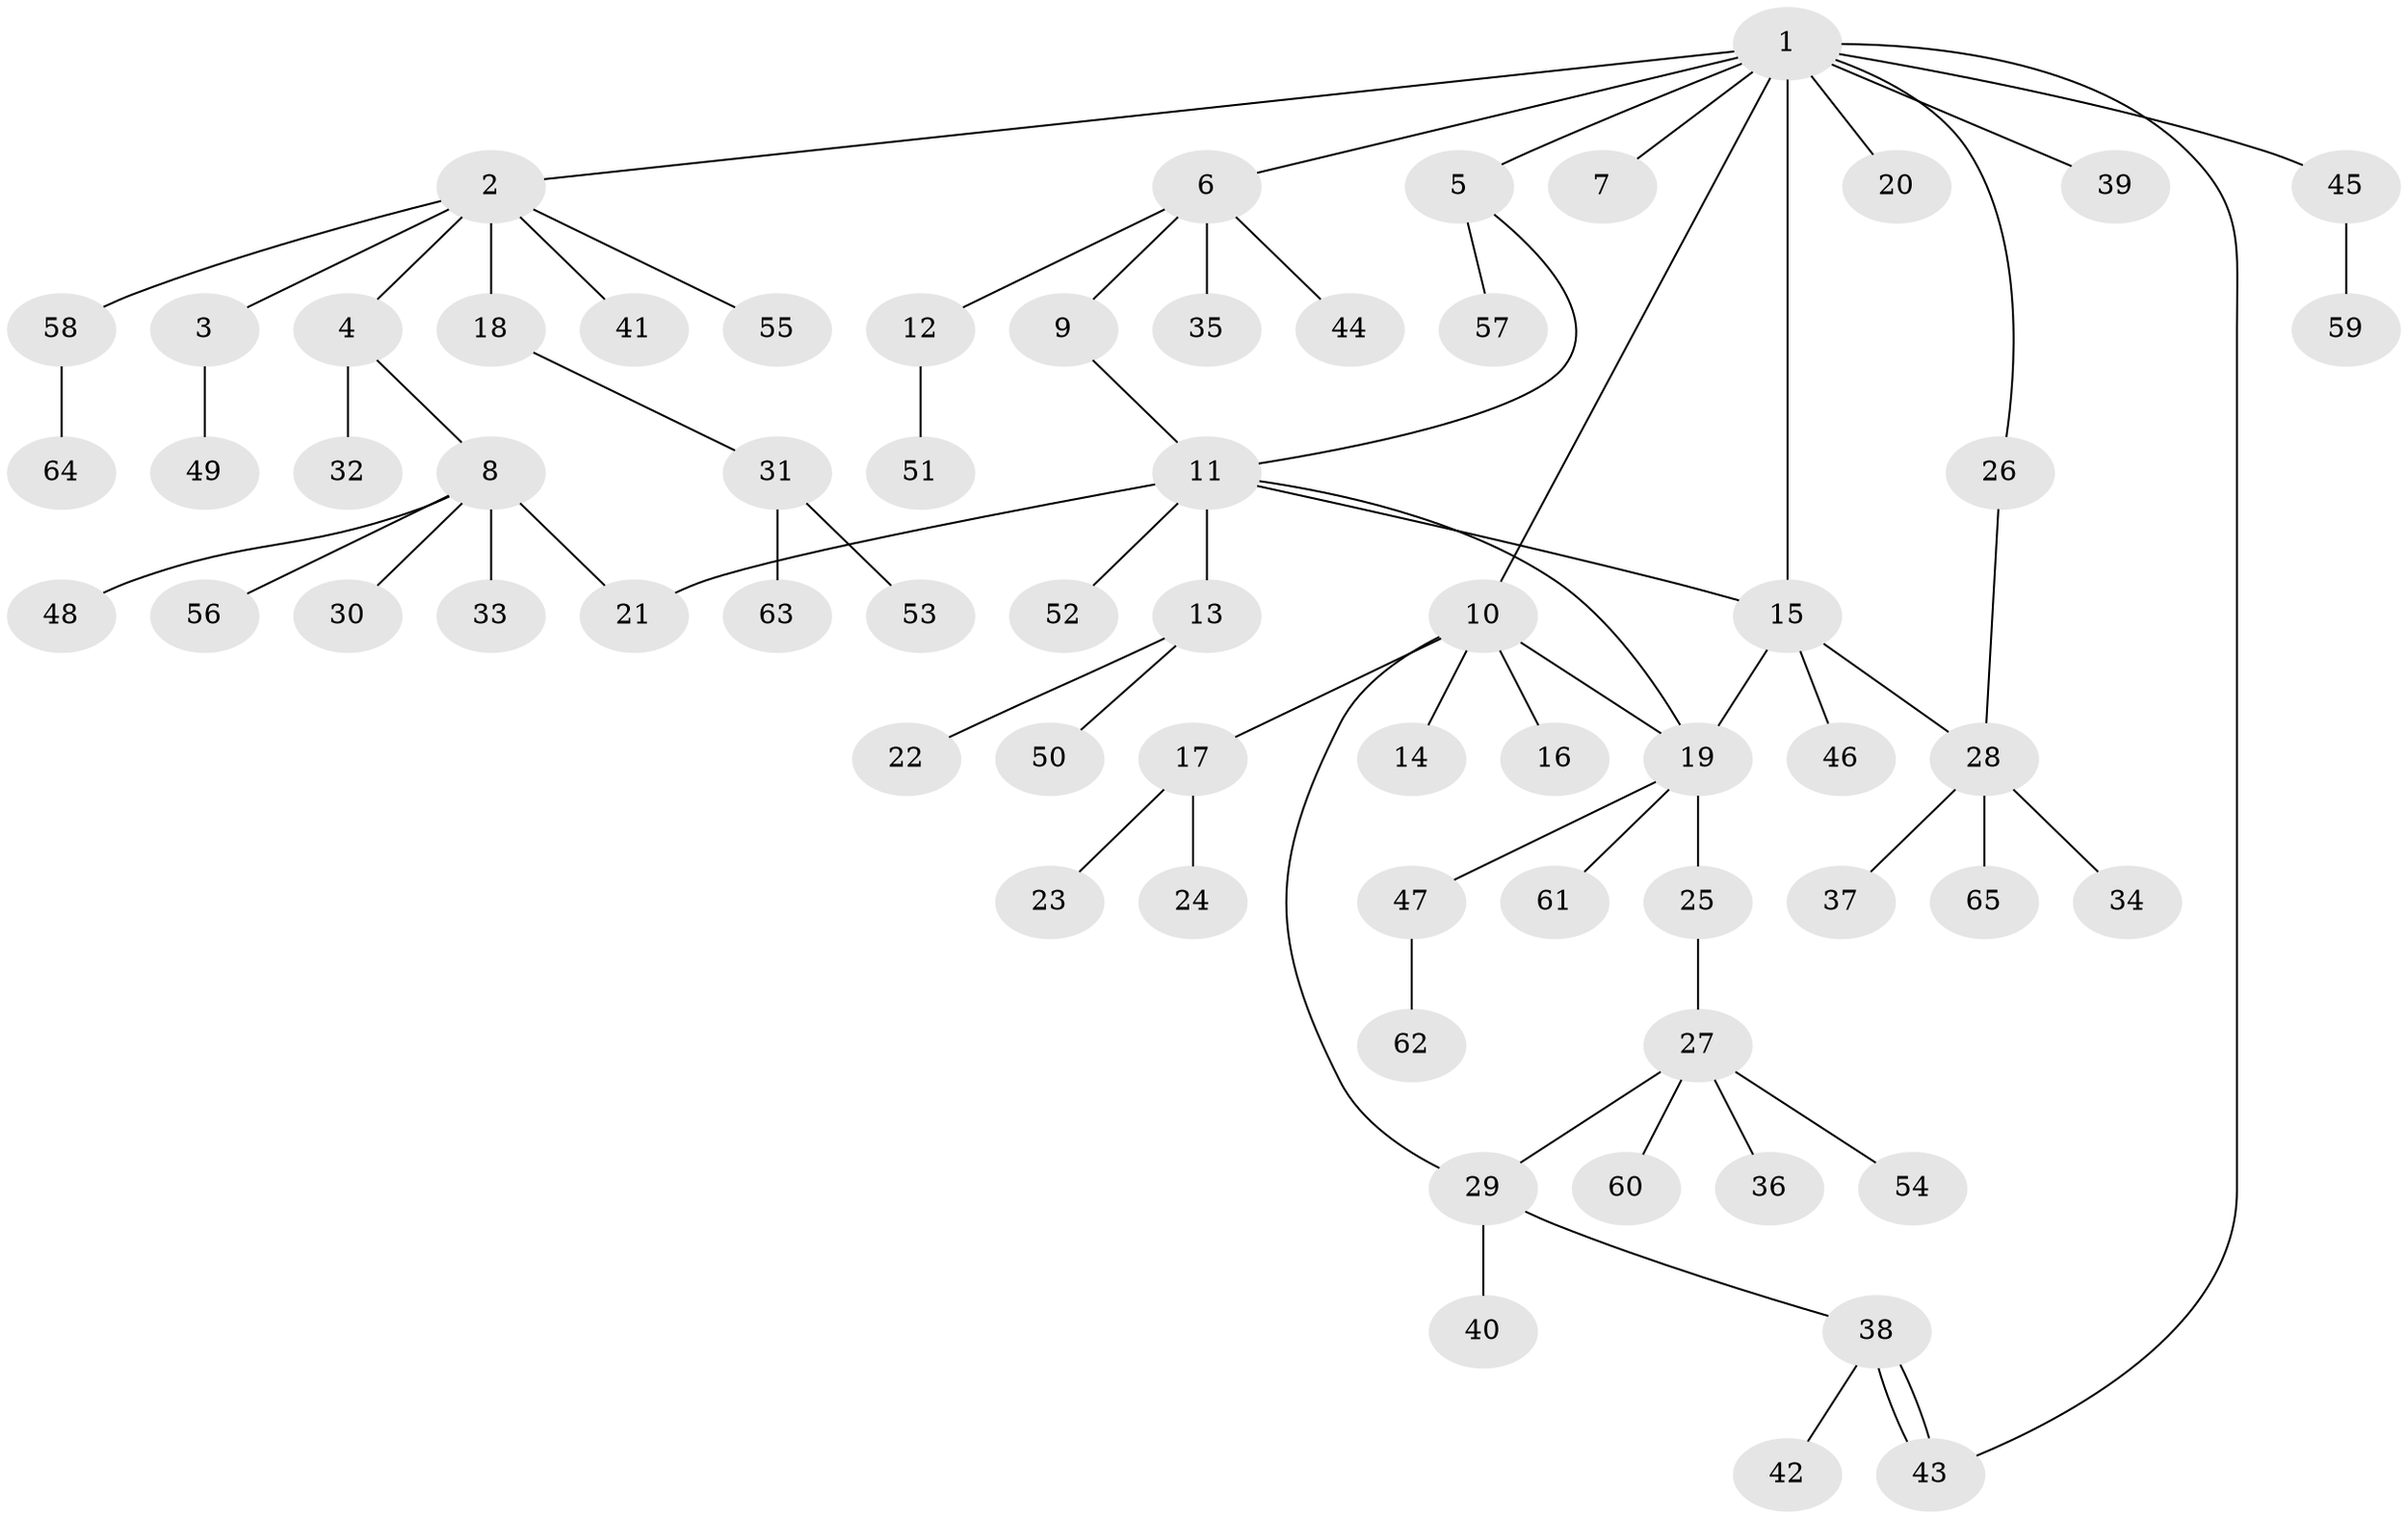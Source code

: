 // coarse degree distribution, {9: 0.038461538461538464, 7: 0.038461538461538464, 1: 0.5, 2: 0.3076923076923077, 6: 0.07692307692307693, 3: 0.038461538461538464}
// Generated by graph-tools (version 1.1) at 2025/18/03/04/25 18:18:14]
// undirected, 65 vertices, 73 edges
graph export_dot {
graph [start="1"]
  node [color=gray90,style=filled];
  1;
  2;
  3;
  4;
  5;
  6;
  7;
  8;
  9;
  10;
  11;
  12;
  13;
  14;
  15;
  16;
  17;
  18;
  19;
  20;
  21;
  22;
  23;
  24;
  25;
  26;
  27;
  28;
  29;
  30;
  31;
  32;
  33;
  34;
  35;
  36;
  37;
  38;
  39;
  40;
  41;
  42;
  43;
  44;
  45;
  46;
  47;
  48;
  49;
  50;
  51;
  52;
  53;
  54;
  55;
  56;
  57;
  58;
  59;
  60;
  61;
  62;
  63;
  64;
  65;
  1 -- 2;
  1 -- 5;
  1 -- 6;
  1 -- 7;
  1 -- 10;
  1 -- 15;
  1 -- 20;
  1 -- 26;
  1 -- 39;
  1 -- 43;
  1 -- 45;
  2 -- 3;
  2 -- 4;
  2 -- 18;
  2 -- 41;
  2 -- 55;
  2 -- 58;
  3 -- 49;
  4 -- 8;
  4 -- 32;
  5 -- 11;
  5 -- 57;
  6 -- 9;
  6 -- 12;
  6 -- 35;
  6 -- 44;
  8 -- 21;
  8 -- 30;
  8 -- 33;
  8 -- 48;
  8 -- 56;
  9 -- 11;
  10 -- 14;
  10 -- 16;
  10 -- 17;
  10 -- 19;
  10 -- 29;
  11 -- 13;
  11 -- 15;
  11 -- 19;
  11 -- 21;
  11 -- 52;
  12 -- 51;
  13 -- 22;
  13 -- 50;
  15 -- 19;
  15 -- 28;
  15 -- 46;
  17 -- 23;
  17 -- 24;
  18 -- 31;
  19 -- 25;
  19 -- 47;
  19 -- 61;
  25 -- 27;
  26 -- 28;
  27 -- 29;
  27 -- 36;
  27 -- 54;
  27 -- 60;
  28 -- 34;
  28 -- 37;
  28 -- 65;
  29 -- 38;
  29 -- 40;
  31 -- 53;
  31 -- 63;
  38 -- 42;
  38 -- 43;
  38 -- 43;
  45 -- 59;
  47 -- 62;
  58 -- 64;
}
